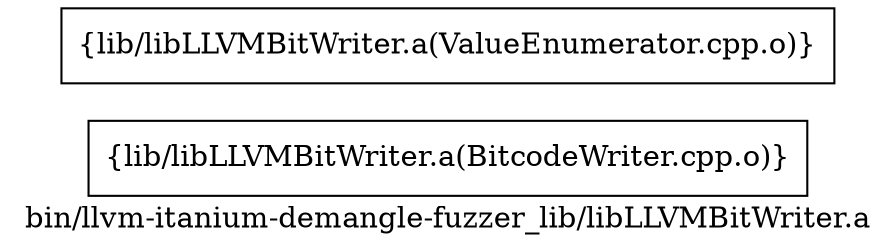 digraph "bin/llvm-itanium-demangle-fuzzer_lib/libLLVMBitWriter.a" {
	label="bin/llvm-itanium-demangle-fuzzer_lib/libLLVMBitWriter.a";
	rankdir=LR;

	Node0x55ae7112f988 [shape=record,shape=box,group=0,label="{lib/libLLVMBitWriter.a(BitcodeWriter.cpp.o)}"];
	Node0x55ae71129718 [shape=record,shape=box,group=0,label="{lib/libLLVMBitWriter.a(ValueEnumerator.cpp.o)}"];
}
